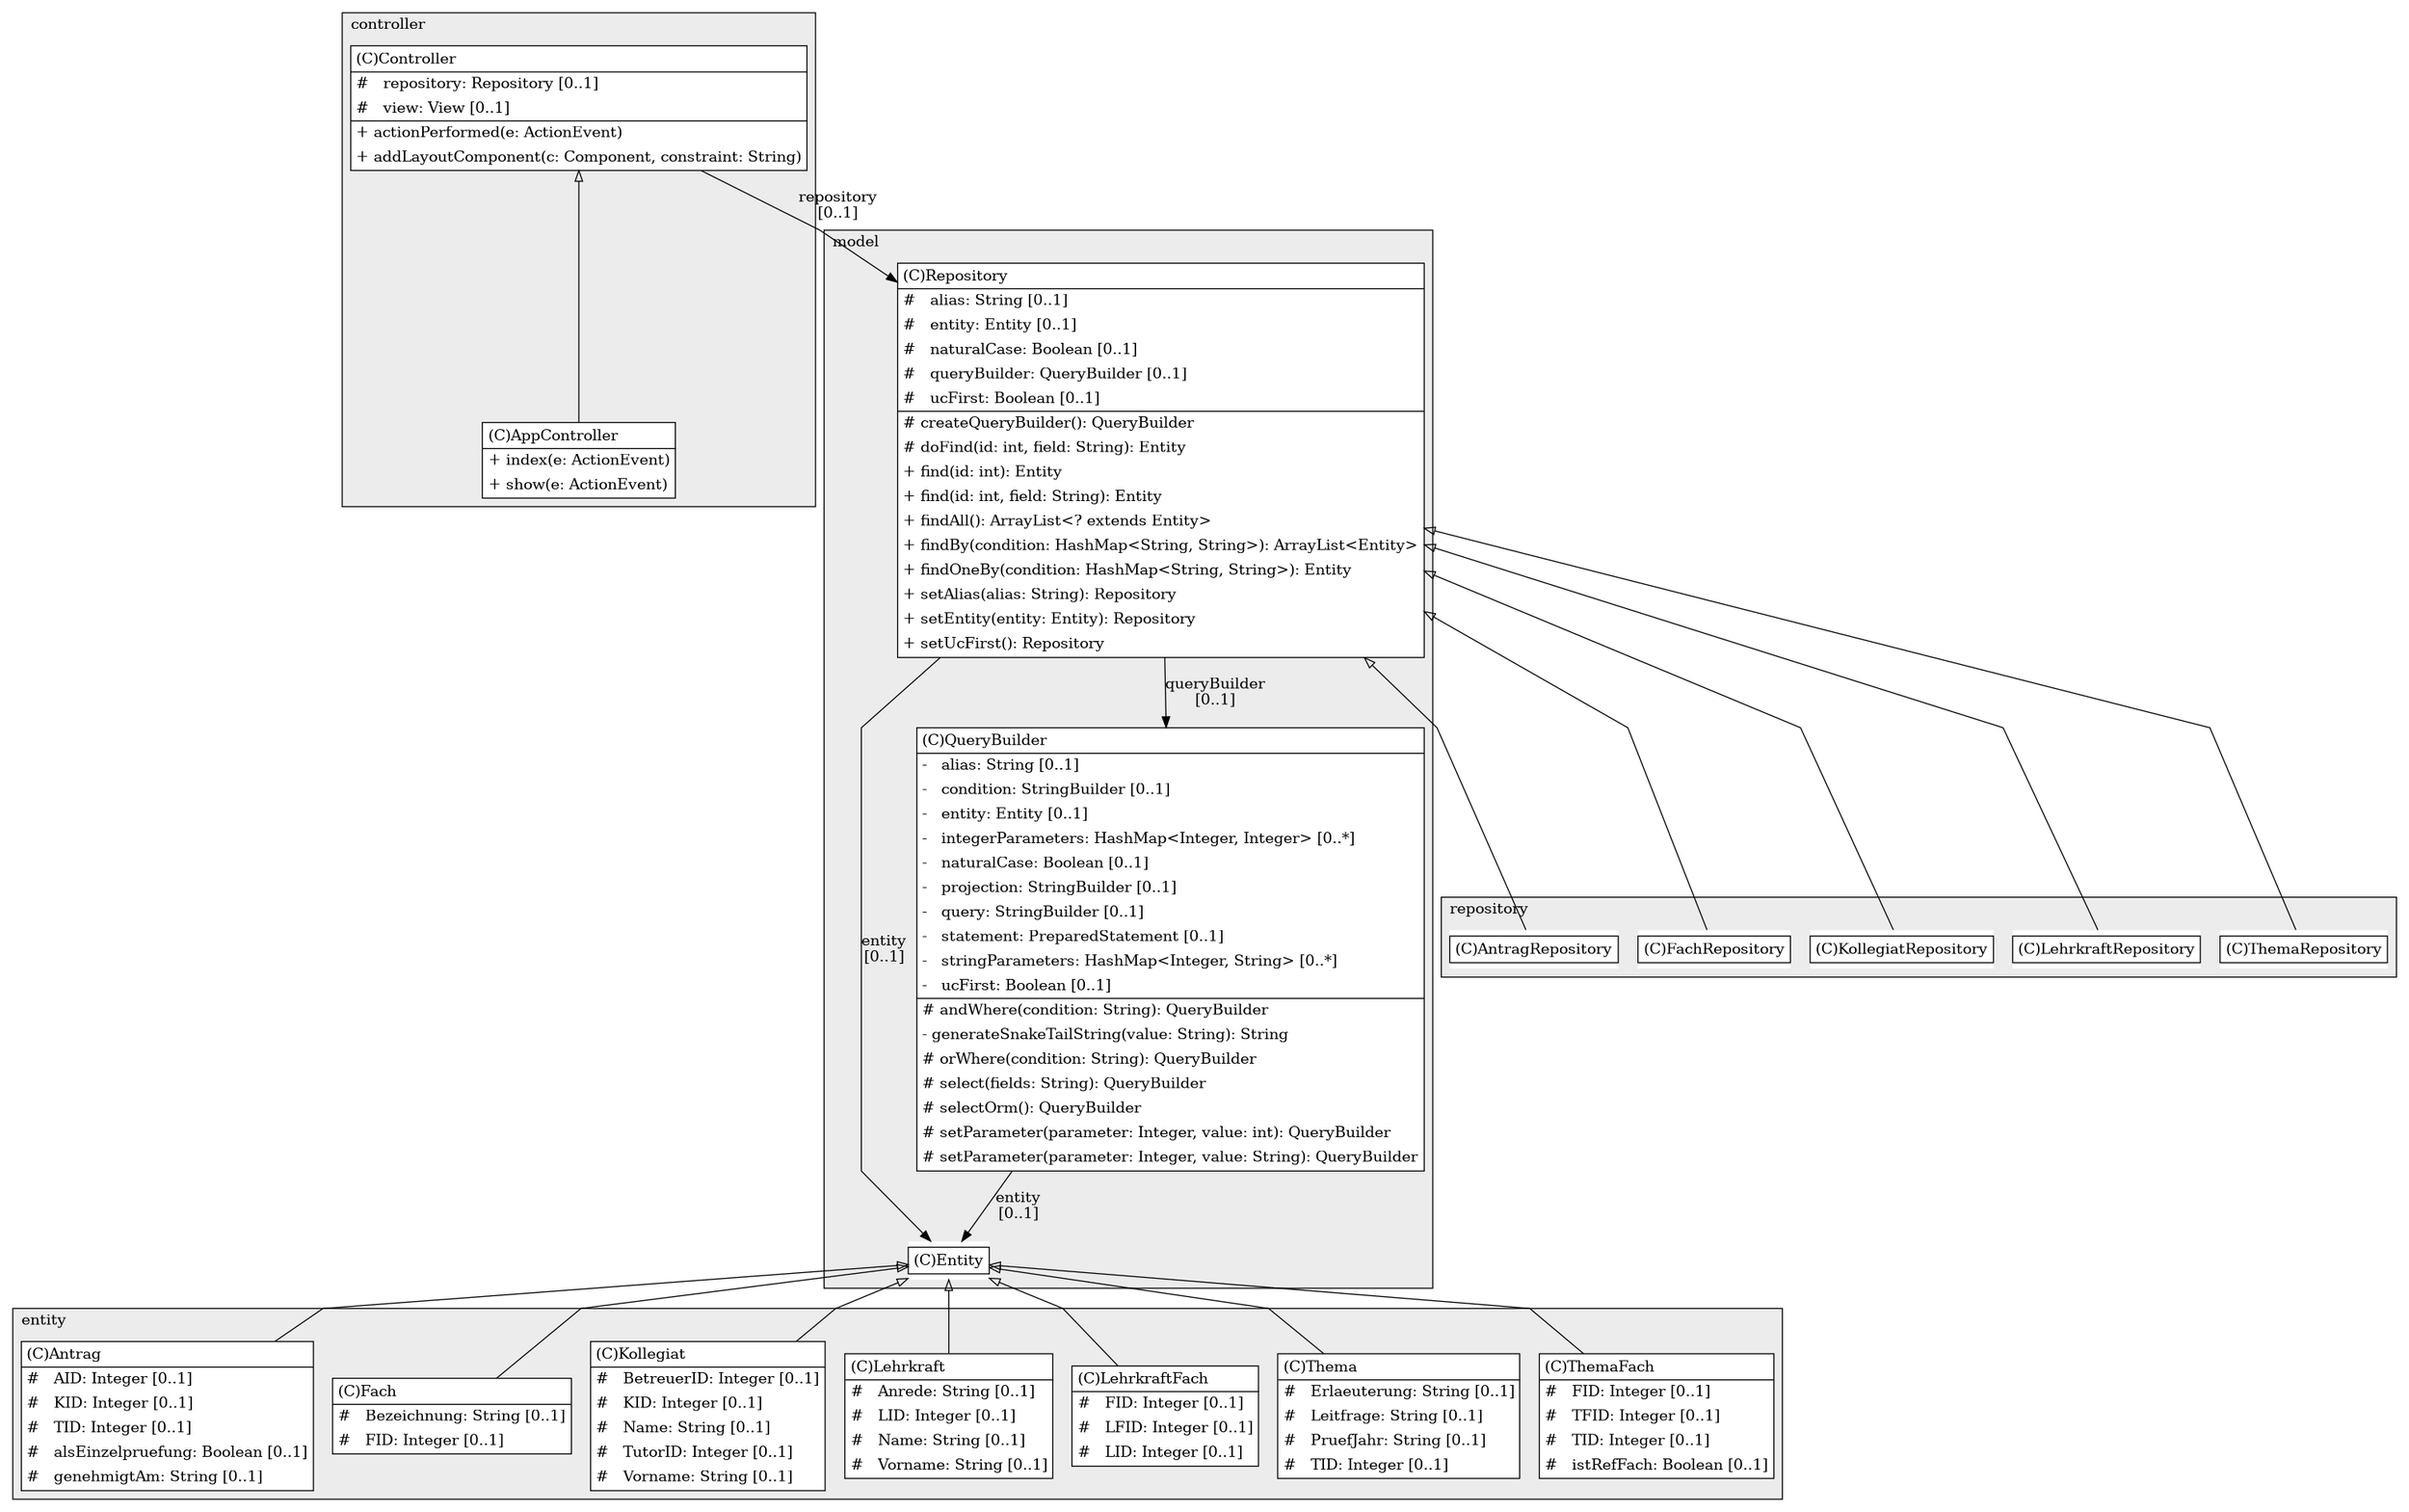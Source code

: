 @startuml

/' diagram meta data start
config=StructureConfiguration;
{
  "projectClassification": {
    "searchMode": "OpenProject", // OpenProject, AllProjects
    "includedProjects": "",
    "pathEndKeywords": "*.impl",
    "isClientPath": "",
    "isClientName": "",
    "isTestPath": "",
    "isTestName": "",
    "isMappingPath": "",
    "isMappingName": "",
    "isDataAccessPath": "",
    "isDataAccessName": "",
    "isDataStructurePath": "",
    "isDataStructureName": "",
    "isInterfaceStructuresPath": "",
    "isInterfaceStructuresName": "",
    "isEntryPointPath": "",
    "isEntryPointName": "",
    "treatFinalFieldsAsMandatory": false
  },
  "graphRestriction": {
    "classPackageExcludeFilter": "",
    "classPackageIncludeFilter": "",
    "classNameExcludeFilter": "",
    "classNameIncludeFilter": "",
    "methodNameExcludeFilter": "",
    "methodNameIncludeFilter": "",
    "removeByInheritance": "", // inheritance/annotation based filtering is done in a second step
    "removeByAnnotation": "",
    "removeByClassPackage": "", // cleanup the graph after inheritance/annotation based filtering is done
    "removeByClassName": "",
    "cutMappings": false,
    "cutEnum": true,
    "cutTests": true,
    "cutClient": true,
    "cutDataAccess": false,
    "cutInterfaceStructures": false,
    "cutDataStructures": false,
    "cutGetterAndSetter": true,
    "cutConstructors": true
  },
  "graphTraversal": {
    "forwardDepth": 6,
    "backwardDepth": 6,
    "classPackageExcludeFilter": "",
    "classPackageIncludeFilter": "",
    "classNameExcludeFilter": "",
    "classNameIncludeFilter": "",
    "methodNameExcludeFilter": "",
    "methodNameIncludeFilter": "",
    "hideMappings": false,
    "hideDataStructures": false,
    "hidePrivateMethods": true,
    "hideInterfaceCalls": true, // indirection: implementation -> interface (is hidden) -> implementation
    "onlyShowApplicationEntryPoints": false, // root node is included
    "useMethodCallsForStructureDiagram": "ForwardOnly" // ForwardOnly, BothDirections, No
  },
  "details": {
    "aggregation": "GroupByClass", // ByClass, GroupByClass, None
    "showClassGenericTypes": true,
    "showMethods": true,
    "showMethodParameterNames": true,
    "showMethodParameterTypes": true,
    "showMethodReturnType": true,
    "showPackageLevels": 2,
    "showDetailedClassStructure": true
  },
  "rootClass": "core.model.Entity",
  "extensionCallbackMethod": "" // qualified.class.name#methodName - signature: public static String method(String)
}
diagram meta data end '/



digraph g {
    rankdir="TB"
    splines=polyline
    

'nodes 
subgraph cluster_104069929 { 
   	label=model
	labeljust=l
	fillcolor="#ececec"
	style=filled
   
   Entity937501722[
	label=<<TABLE BORDER="1" CELLBORDER="0" CELLPADDING="4" CELLSPACING="0">
<TR><TD ALIGN="LEFT" >(C)Entity</TD></TR>
</TABLE>>
	style=filled
	margin=0
	shape=plaintext
	fillcolor="#FFFFFF"
];

QueryBuilder937501722[
	label=<<TABLE BORDER="1" CELLBORDER="0" CELLPADDING="4" CELLSPACING="0">
<TR><TD ALIGN="LEFT" >(C)QueryBuilder</TD></TR>
<HR/>
<TR><TD ALIGN="LEFT" >-   alias: String [0..1]</TD></TR>
<TR><TD ALIGN="LEFT" >-   condition: StringBuilder [0..1]</TD></TR>
<TR><TD ALIGN="LEFT" >-   entity: Entity [0..1]</TD></TR>
<TR><TD ALIGN="LEFT" >-   integerParameters: HashMap&lt;Integer, Integer&gt; [0..*]</TD></TR>
<TR><TD ALIGN="LEFT" >-   naturalCase: Boolean [0..1]</TD></TR>
<TR><TD ALIGN="LEFT" >-   projection: StringBuilder [0..1]</TD></TR>
<TR><TD ALIGN="LEFT" >-   query: StringBuilder [0..1]</TD></TR>
<TR><TD ALIGN="LEFT" >-   statement: PreparedStatement [0..1]</TD></TR>
<TR><TD ALIGN="LEFT" >-   stringParameters: HashMap&lt;Integer, String&gt; [0..*]</TD></TR>
<TR><TD ALIGN="LEFT" >-   ucFirst: Boolean [0..1]</TD></TR>
<HR/>
<TR><TD ALIGN="LEFT" ># andWhere(condition: String): QueryBuilder</TD></TR>
<TR><TD ALIGN="LEFT" >- generateSnakeTailString(value: String): String</TD></TR>
<TR><TD ALIGN="LEFT" ># orWhere(condition: String): QueryBuilder</TD></TR>
<TR><TD ALIGN="LEFT" ># select(fields: String): QueryBuilder</TD></TR>
<TR><TD ALIGN="LEFT" ># selectOrm(): QueryBuilder</TD></TR>
<TR><TD ALIGN="LEFT" ># setParameter(parameter: Integer, value: int): QueryBuilder</TD></TR>
<TR><TD ALIGN="LEFT" ># setParameter(parameter: Integer, value: String): QueryBuilder</TD></TR>
</TABLE>>
	style=filled
	margin=0
	shape=plaintext
	fillcolor="#FFFFFF"
];

Repository937501722[
	label=<<TABLE BORDER="1" CELLBORDER="0" CELLPADDING="4" CELLSPACING="0">
<TR><TD ALIGN="LEFT" >(C)Repository</TD></TR>
<HR/>
<TR><TD ALIGN="LEFT" >#   alias: String [0..1]</TD></TR>
<TR><TD ALIGN="LEFT" >#   entity: Entity [0..1]</TD></TR>
<TR><TD ALIGN="LEFT" >#   naturalCase: Boolean [0..1]</TD></TR>
<TR><TD ALIGN="LEFT" >#   queryBuilder: QueryBuilder [0..1]</TD></TR>
<TR><TD ALIGN="LEFT" >#   ucFirst: Boolean [0..1]</TD></TR>
<HR/>
<TR><TD ALIGN="LEFT" ># createQueryBuilder(): QueryBuilder</TD></TR>
<TR><TD ALIGN="LEFT" ># doFind(id: int, field: String): Entity</TD></TR>
<TR><TD ALIGN="LEFT" >+ find(id: int): Entity</TD></TR>
<TR><TD ALIGN="LEFT" >+ find(id: int, field: String): Entity</TD></TR>
<TR><TD ALIGN="LEFT" >+ findAll(): ArrayList&lt;? extends Entity&gt;</TD></TR>
<TR><TD ALIGN="LEFT" >+ findBy(condition: HashMap&lt;String, String&gt;): ArrayList&lt;Entity&gt;</TD></TR>
<TR><TD ALIGN="LEFT" >+ findOneBy(condition: HashMap&lt;String, String&gt;): Entity</TD></TR>
<TR><TD ALIGN="LEFT" >+ setAlias(alias: String): Repository</TD></TR>
<TR><TD ALIGN="LEFT" >+ setEntity(entity: Entity): Repository</TD></TR>
<TR><TD ALIGN="LEFT" >+ setUcFirst(): Repository</TD></TR>
</TABLE>>
	style=filled
	margin=0
	shape=plaintext
	fillcolor="#FFFFFF"
];
} 

subgraph cluster_1298275357 { 
   	label=entity
	labeljust=l
	fillcolor="#ececec"
	style=filled
   
   Antrag1298275357[
	label=<<TABLE BORDER="1" CELLBORDER="0" CELLPADDING="4" CELLSPACING="0">
<TR><TD ALIGN="LEFT" >(C)Antrag</TD></TR>
<HR/>
<TR><TD ALIGN="LEFT" >#   AID: Integer [0..1]</TD></TR>
<TR><TD ALIGN="LEFT" >#   KID: Integer [0..1]</TD></TR>
<TR><TD ALIGN="LEFT" >#   TID: Integer [0..1]</TD></TR>
<TR><TD ALIGN="LEFT" >#   alsEinzelpruefung: Boolean [0..1]</TD></TR>
<TR><TD ALIGN="LEFT" >#   genehmigtAm: String [0..1]</TD></TR>
</TABLE>>
	style=filled
	margin=0
	shape=plaintext
	fillcolor="#FFFFFF"
];

Fach1298275357[
	label=<<TABLE BORDER="1" CELLBORDER="0" CELLPADDING="4" CELLSPACING="0">
<TR><TD ALIGN="LEFT" >(C)Fach</TD></TR>
<HR/>
<TR><TD ALIGN="LEFT" >#   Bezeichnung: String [0..1]</TD></TR>
<TR><TD ALIGN="LEFT" >#   FID: Integer [0..1]</TD></TR>
</TABLE>>
	style=filled
	margin=0
	shape=plaintext
	fillcolor="#FFFFFF"
];

Kollegiat1298275357[
	label=<<TABLE BORDER="1" CELLBORDER="0" CELLPADDING="4" CELLSPACING="0">
<TR><TD ALIGN="LEFT" >(C)Kollegiat</TD></TR>
<HR/>
<TR><TD ALIGN="LEFT" >#   BetreuerID: Integer [0..1]</TD></TR>
<TR><TD ALIGN="LEFT" >#   KID: Integer [0..1]</TD></TR>
<TR><TD ALIGN="LEFT" >#   Name: String [0..1]</TD></TR>
<TR><TD ALIGN="LEFT" >#   TutorID: Integer [0..1]</TD></TR>
<TR><TD ALIGN="LEFT" >#   Vorname: String [0..1]</TD></TR>
</TABLE>>
	style=filled
	margin=0
	shape=plaintext
	fillcolor="#FFFFFF"
];

Lehrkraft1298275357[
	label=<<TABLE BORDER="1" CELLBORDER="0" CELLPADDING="4" CELLSPACING="0">
<TR><TD ALIGN="LEFT" >(C)Lehrkraft</TD></TR>
<HR/>
<TR><TD ALIGN="LEFT" >#   Anrede: String [0..1]</TD></TR>
<TR><TD ALIGN="LEFT" >#   LID: Integer [0..1]</TD></TR>
<TR><TD ALIGN="LEFT" >#   Name: String [0..1]</TD></TR>
<TR><TD ALIGN="LEFT" >#   Vorname: String [0..1]</TD></TR>
</TABLE>>
	style=filled
	margin=0
	shape=plaintext
	fillcolor="#FFFFFF"
];

LehrkraftFach1298275357[
	label=<<TABLE BORDER="1" CELLBORDER="0" CELLPADDING="4" CELLSPACING="0">
<TR><TD ALIGN="LEFT" >(C)LehrkraftFach</TD></TR>
<HR/>
<TR><TD ALIGN="LEFT" >#   FID: Integer [0..1]</TD></TR>
<TR><TD ALIGN="LEFT" >#   LFID: Integer [0..1]</TD></TR>
<TR><TD ALIGN="LEFT" >#   LID: Integer [0..1]</TD></TR>
</TABLE>>
	style=filled
	margin=0
	shape=plaintext
	fillcolor="#FFFFFF"
];

Thema1298275357[
	label=<<TABLE BORDER="1" CELLBORDER="0" CELLPADDING="4" CELLSPACING="0">
<TR><TD ALIGN="LEFT" >(C)Thema</TD></TR>
<HR/>
<TR><TD ALIGN="LEFT" >#   Erlaeuterung: String [0..1]</TD></TR>
<TR><TD ALIGN="LEFT" >#   Leitfrage: String [0..1]</TD></TR>
<TR><TD ALIGN="LEFT" >#   PruefJahr: String [0..1]</TD></TR>
<TR><TD ALIGN="LEFT" >#   TID: Integer [0..1]</TD></TR>
</TABLE>>
	style=filled
	margin=0
	shape=plaintext
	fillcolor="#FFFFFF"
];

ThemaFach1298275357[
	label=<<TABLE BORDER="1" CELLBORDER="0" CELLPADDING="4" CELLSPACING="0">
<TR><TD ALIGN="LEFT" >(C)ThemaFach</TD></TR>
<HR/>
<TR><TD ALIGN="LEFT" >#   FID: Integer [0..1]</TD></TR>
<TR><TD ALIGN="LEFT" >#   TFID: Integer [0..1]</TD></TR>
<TR><TD ALIGN="LEFT" >#   TID: Integer [0..1]</TD></TR>
<TR><TD ALIGN="LEFT" >#   istRefFach: Boolean [0..1]</TD></TR>
</TABLE>>
	style=filled
	margin=0
	shape=plaintext
	fillcolor="#FFFFFF"
];
} 

subgraph cluster_1950800714 { 
   	label=repository
	labeljust=l
	fillcolor="#ececec"
	style=filled
   
   AntragRepository1950800714[
	label=<<TABLE BORDER="1" CELLBORDER="0" CELLPADDING="4" CELLSPACING="0">
<TR><TD ALIGN="LEFT" >(C)AntragRepository</TD></TR>
</TABLE>>
	style=filled
	margin=0
	shape=plaintext
	fillcolor="#FFFFFF"
];

FachRepository1950800714[
	label=<<TABLE BORDER="1" CELLBORDER="0" CELLPADDING="4" CELLSPACING="0">
<TR><TD ALIGN="LEFT" >(C)FachRepository</TD></TR>
</TABLE>>
	style=filled
	margin=0
	shape=plaintext
	fillcolor="#FFFFFF"
];

KollegiatRepository1950800714[
	label=<<TABLE BORDER="1" CELLBORDER="0" CELLPADDING="4" CELLSPACING="0">
<TR><TD ALIGN="LEFT" >(C)KollegiatRepository</TD></TR>
</TABLE>>
	style=filled
	margin=0
	shape=plaintext
	fillcolor="#FFFFFF"
];

LehrkraftRepository1950800714[
	label=<<TABLE BORDER="1" CELLBORDER="0" CELLPADDING="4" CELLSPACING="0">
<TR><TD ALIGN="LEFT" >(C)LehrkraftRepository</TD></TR>
</TABLE>>
	style=filled
	margin=0
	shape=plaintext
	fillcolor="#FFFFFF"
];

ThemaRepository1950800714[
	label=<<TABLE BORDER="1" CELLBORDER="0" CELLPADDING="4" CELLSPACING="0">
<TR><TD ALIGN="LEFT" >(C)ThemaRepository</TD></TR>
</TABLE>>
	style=filled
	margin=0
	shape=plaintext
	fillcolor="#FFFFFF"
];
} 

subgraph cluster_637428636 { 
   	label=controller
	labeljust=l
	fillcolor="#ececec"
	style=filled
   
   AppController637428636[
	label=<<TABLE BORDER="1" CELLBORDER="0" CELLPADDING="4" CELLSPACING="0">
<TR><TD ALIGN="LEFT" >(C)AppController</TD></TR>
<HR/>
<TR><TD ALIGN="LEFT" >+ index(e: ActionEvent)</TD></TR>
<TR><TD ALIGN="LEFT" >+ show(e: ActionEvent)</TD></TR>
</TABLE>>
	style=filled
	margin=0
	shape=plaintext
	fillcolor="#FFFFFF"
];

Controller712365749[
	label=<<TABLE BORDER="1" CELLBORDER="0" CELLPADDING="4" CELLSPACING="0">
<TR><TD ALIGN="LEFT" >(C)Controller</TD></TR>
<HR/>
<TR><TD ALIGN="LEFT" >#   repository: Repository [0..1]</TD></TR>
<TR><TD ALIGN="LEFT" >#   view: View [0..1]</TD></TR>
<HR/>
<TR><TD ALIGN="LEFT" >+ actionPerformed(e: ActionEvent)</TD></TR>
<TR><TD ALIGN="LEFT" >+ addLayoutComponent(c: Component, constraint: String)</TD></TR>
</TABLE>>
	style=filled
	margin=0
	shape=plaintext
	fillcolor="#FFFFFF"
];
} 

'edges    
Controller712365749 -> AppController637428636[arrowhead=none, arrowtail=empty, dir=both];
Controller712365749 -> Repository937501722[label="repository
[0..1]"];
Entity937501722 -> Antrag1298275357[arrowhead=none, arrowtail=empty, dir=both];
Entity937501722 -> Fach1298275357[arrowhead=none, arrowtail=empty, dir=both];
Entity937501722 -> Kollegiat1298275357[arrowhead=none, arrowtail=empty, dir=both];
Entity937501722 -> Lehrkraft1298275357[arrowhead=none, arrowtail=empty, dir=both];
Entity937501722 -> LehrkraftFach1298275357[arrowhead=none, arrowtail=empty, dir=both];
Entity937501722 -> Thema1298275357[arrowhead=none, arrowtail=empty, dir=both];
Entity937501722 -> ThemaFach1298275357[arrowhead=none, arrowtail=empty, dir=both];
QueryBuilder937501722 -> Entity937501722[label="entity
[0..1]"];
Repository937501722 -> AntragRepository1950800714[arrowhead=none, arrowtail=empty, dir=both];
Repository937501722 -> Entity937501722[label="entity
[0..1]"];
Repository937501722 -> FachRepository1950800714[arrowhead=none, arrowtail=empty, dir=both];
Repository937501722 -> KollegiatRepository1950800714[arrowhead=none, arrowtail=empty, dir=both];
Repository937501722 -> LehrkraftRepository1950800714[arrowhead=none, arrowtail=empty, dir=both];
Repository937501722 -> QueryBuilder937501722[label="queryBuilder
[0..1]"];
Repository937501722 -> ThemaRepository1950800714[arrowhead=none, arrowtail=empty, dir=both];
    
}
@enduml